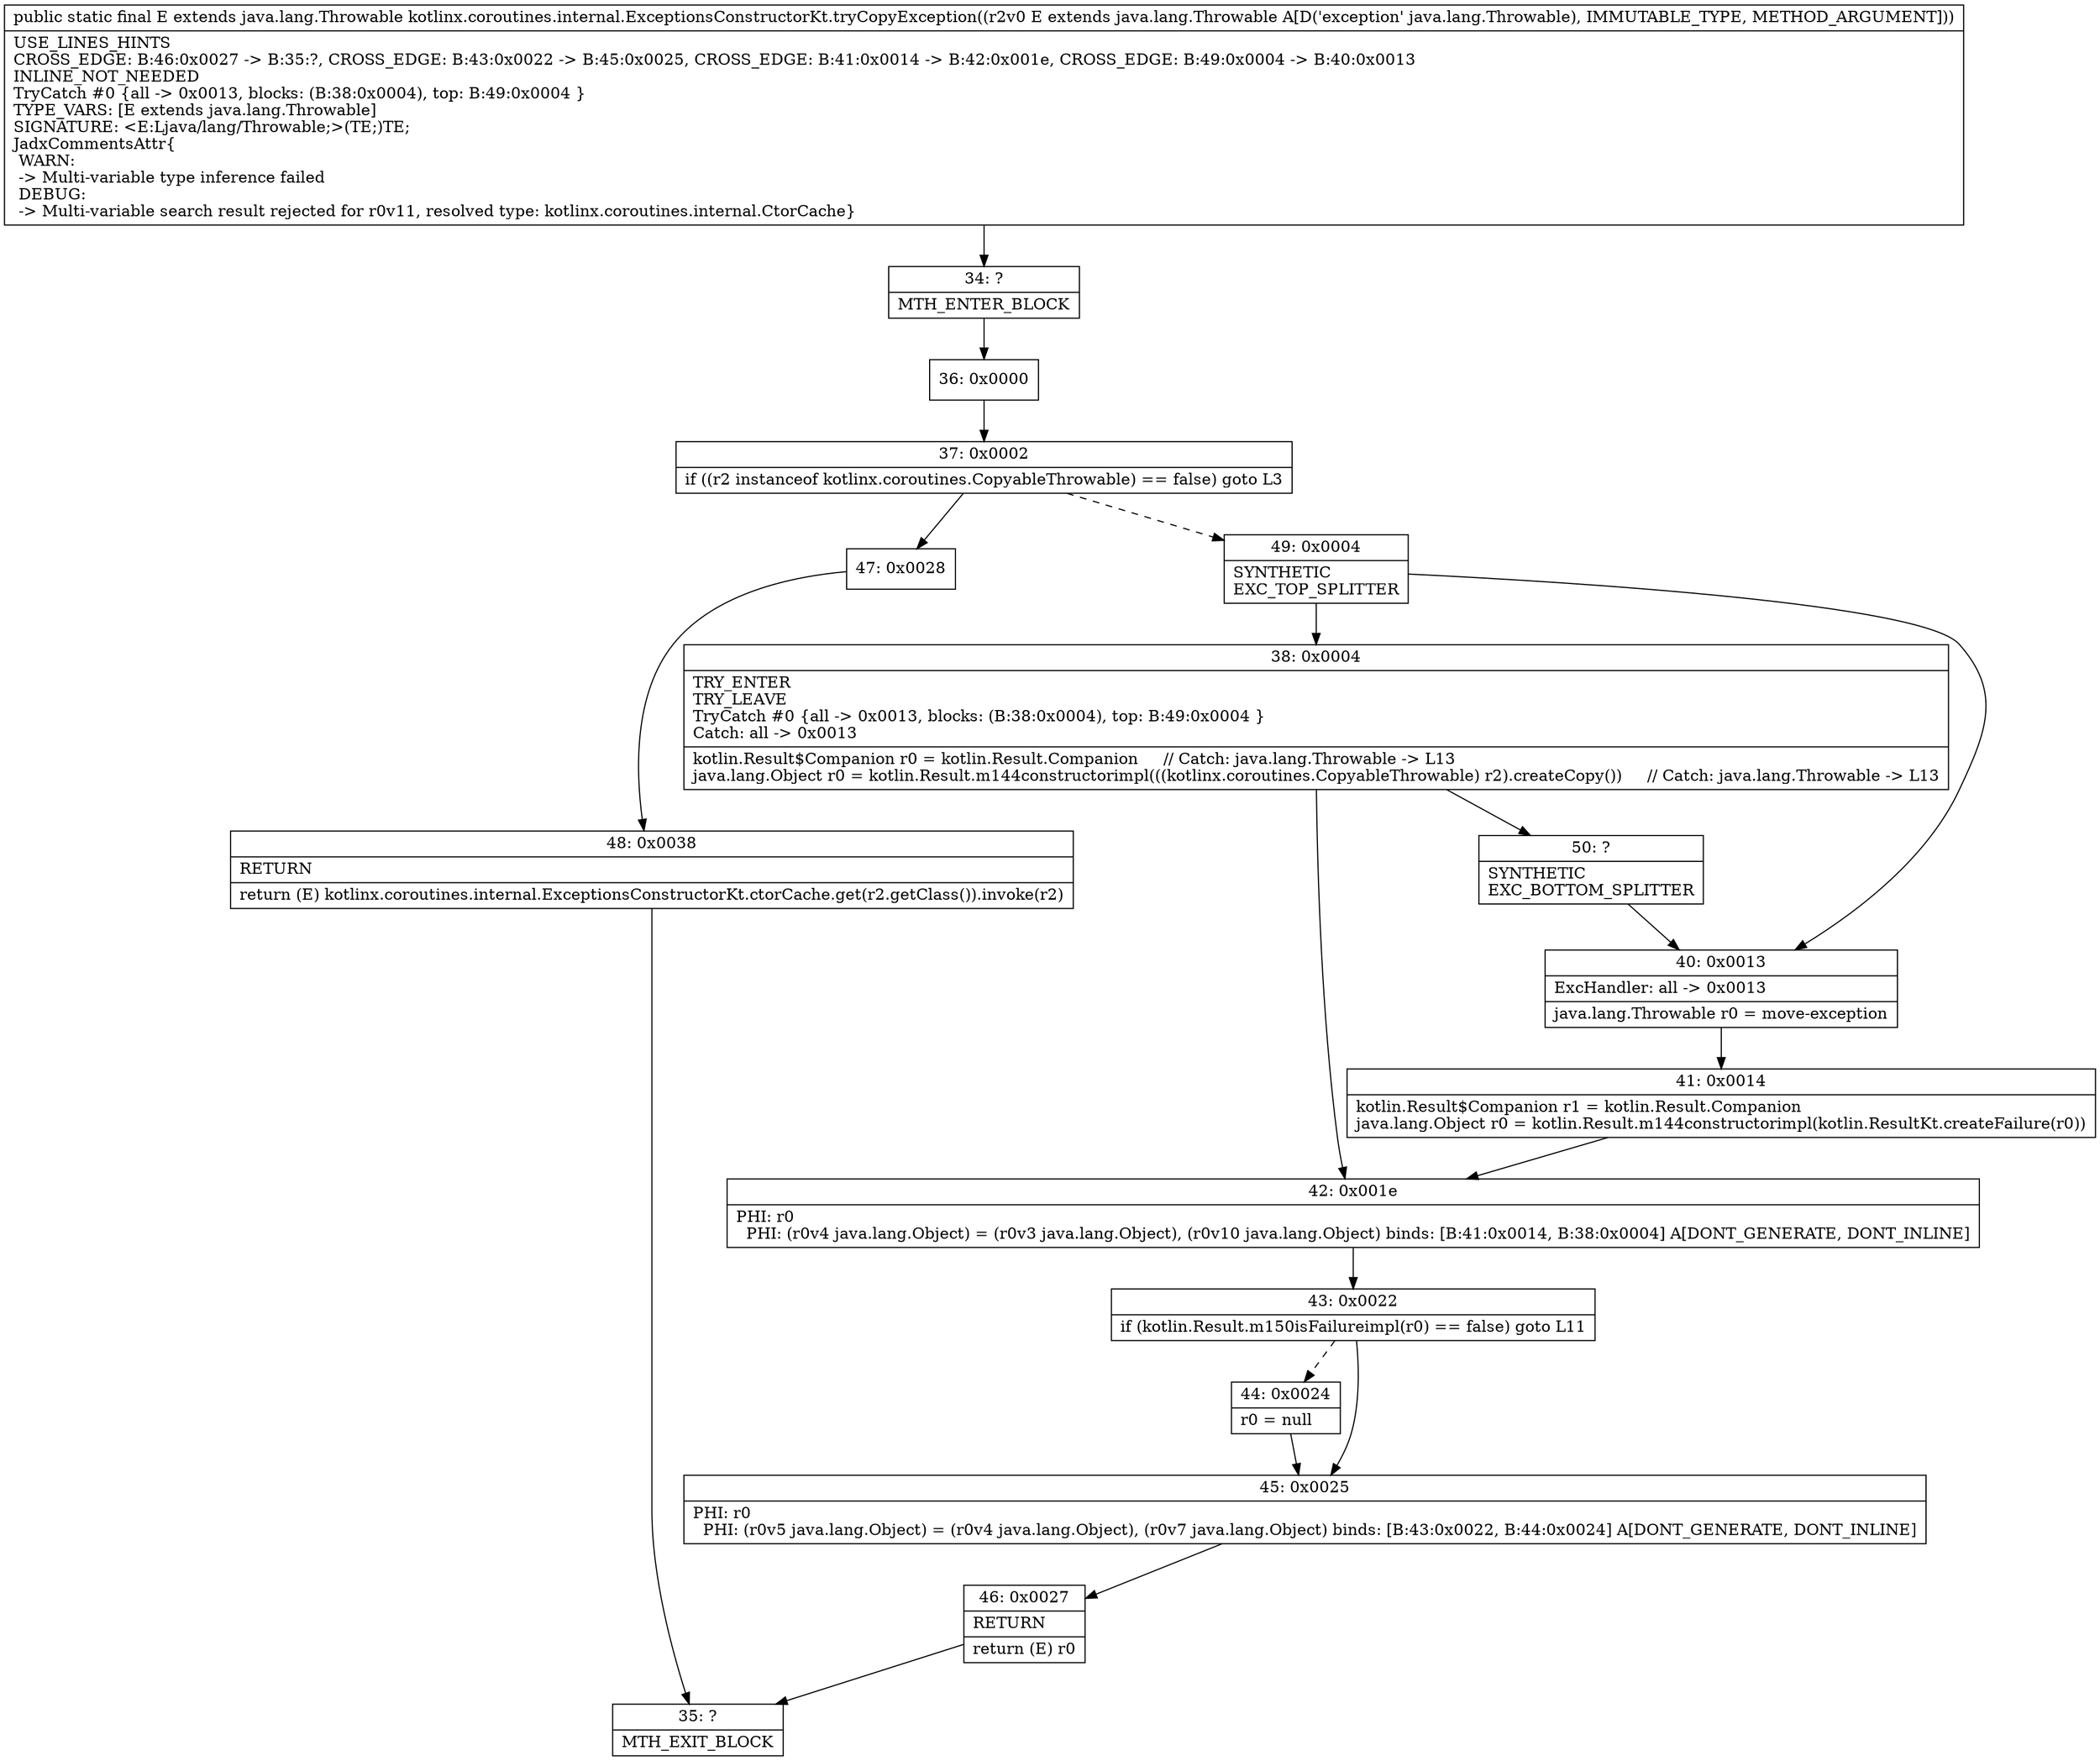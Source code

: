 digraph "CFG forkotlinx.coroutines.internal.ExceptionsConstructorKt.tryCopyException(Ljava\/lang\/Throwable;)Ljava\/lang\/Throwable;" {
Node_34 [shape=record,label="{34\:\ ?|MTH_ENTER_BLOCK\l}"];
Node_36 [shape=record,label="{36\:\ 0x0000}"];
Node_37 [shape=record,label="{37\:\ 0x0002|if ((r2 instanceof kotlinx.coroutines.CopyableThrowable) == false) goto L3\l}"];
Node_47 [shape=record,label="{47\:\ 0x0028}"];
Node_48 [shape=record,label="{48\:\ 0x0038|RETURN\l|return (E) kotlinx.coroutines.internal.ExceptionsConstructorKt.ctorCache.get(r2.getClass()).invoke(r2)\l}"];
Node_35 [shape=record,label="{35\:\ ?|MTH_EXIT_BLOCK\l}"];
Node_49 [shape=record,label="{49\:\ 0x0004|SYNTHETIC\lEXC_TOP_SPLITTER\l}"];
Node_38 [shape=record,label="{38\:\ 0x0004|TRY_ENTER\lTRY_LEAVE\lTryCatch #0 \{all \-\> 0x0013, blocks: (B:38:0x0004), top: B:49:0x0004 \}\lCatch: all \-\> 0x0013\l|kotlin.Result$Companion r0 = kotlin.Result.Companion     \/\/ Catch: java.lang.Throwable \-\> L13\ljava.lang.Object r0 = kotlin.Result.m144constructorimpl(((kotlinx.coroutines.CopyableThrowable) r2).createCopy())     \/\/ Catch: java.lang.Throwable \-\> L13\l}"];
Node_42 [shape=record,label="{42\:\ 0x001e|PHI: r0 \l  PHI: (r0v4 java.lang.Object) = (r0v3 java.lang.Object), (r0v10 java.lang.Object) binds: [B:41:0x0014, B:38:0x0004] A[DONT_GENERATE, DONT_INLINE]\l}"];
Node_43 [shape=record,label="{43\:\ 0x0022|if (kotlin.Result.m150isFailureimpl(r0) == false) goto L11\l}"];
Node_44 [shape=record,label="{44\:\ 0x0024|r0 = null\l}"];
Node_45 [shape=record,label="{45\:\ 0x0025|PHI: r0 \l  PHI: (r0v5 java.lang.Object) = (r0v4 java.lang.Object), (r0v7 java.lang.Object) binds: [B:43:0x0022, B:44:0x0024] A[DONT_GENERATE, DONT_INLINE]\l}"];
Node_46 [shape=record,label="{46\:\ 0x0027|RETURN\l|return (E) r0\l}"];
Node_50 [shape=record,label="{50\:\ ?|SYNTHETIC\lEXC_BOTTOM_SPLITTER\l}"];
Node_40 [shape=record,label="{40\:\ 0x0013|ExcHandler: all \-\> 0x0013\l|java.lang.Throwable r0 = move\-exception\l}"];
Node_41 [shape=record,label="{41\:\ 0x0014|kotlin.Result$Companion r1 = kotlin.Result.Companion\ljava.lang.Object r0 = kotlin.Result.m144constructorimpl(kotlin.ResultKt.createFailure(r0))\l}"];
MethodNode[shape=record,label="{public static final E extends java.lang.Throwable kotlinx.coroutines.internal.ExceptionsConstructorKt.tryCopyException((r2v0 E extends java.lang.Throwable A[D('exception' java.lang.Throwable), IMMUTABLE_TYPE, METHOD_ARGUMENT]))  | USE_LINES_HINTS\lCROSS_EDGE: B:46:0x0027 \-\> B:35:?, CROSS_EDGE: B:43:0x0022 \-\> B:45:0x0025, CROSS_EDGE: B:41:0x0014 \-\> B:42:0x001e, CROSS_EDGE: B:49:0x0004 \-\> B:40:0x0013\lINLINE_NOT_NEEDED\lTryCatch #0 \{all \-\> 0x0013, blocks: (B:38:0x0004), top: B:49:0x0004 \}\lTYPE_VARS: [E extends java.lang.Throwable]\lSIGNATURE: \<E:Ljava\/lang\/Throwable;\>(TE;)TE;\lJadxCommentsAttr\{\l WARN: \l \-\> Multi\-variable type inference failed\l DEBUG: \l \-\> Multi\-variable search result rejected for r0v11, resolved type: kotlinx.coroutines.internal.CtorCache\}\l}"];
MethodNode -> Node_34;Node_34 -> Node_36;
Node_36 -> Node_37;
Node_37 -> Node_47;
Node_37 -> Node_49[style=dashed];
Node_47 -> Node_48;
Node_48 -> Node_35;
Node_49 -> Node_38;
Node_49 -> Node_40;
Node_38 -> Node_42;
Node_38 -> Node_50;
Node_42 -> Node_43;
Node_43 -> Node_44[style=dashed];
Node_43 -> Node_45;
Node_44 -> Node_45;
Node_45 -> Node_46;
Node_46 -> Node_35;
Node_50 -> Node_40;
Node_40 -> Node_41;
Node_41 -> Node_42;
}


